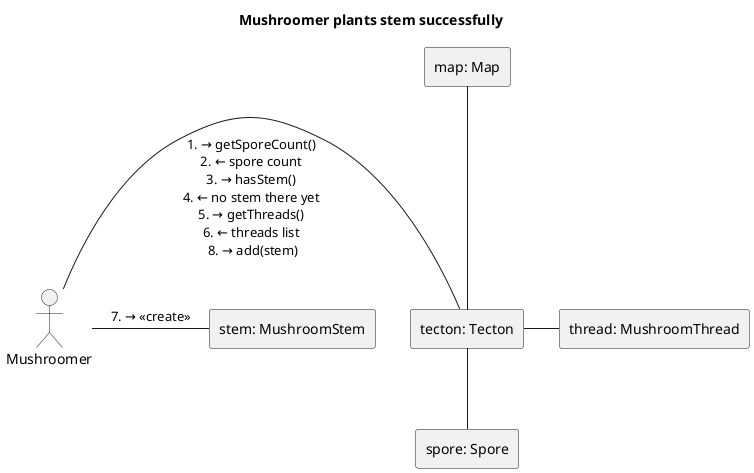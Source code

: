 
@startuml Plants stem
title Mushroomer plants stem successfully
skinparam linestyle ortho
actor Mushroomer
rectangle "map: Map" as 1
rectangle "tecton: Tecton" as 2.1
rectangle "thread: MushroomThread" as 3
rectangle "spore: Spore" as 4
rectangle "stem: MushroomStem" as 5

Mushroomer - 2.1: \n 1. → getSporeCount() \n 2. ← spore count \n 3. → hasStem() \n 4. ← no stem there yet \n 5. → getThreads() \n 6. ← threads list \n 8. → add(stem)
Mushroomer - 5: 7. → <<create>>
2.1 -down- 4
2.1 -up- 1
2.1 - 3

@enduml